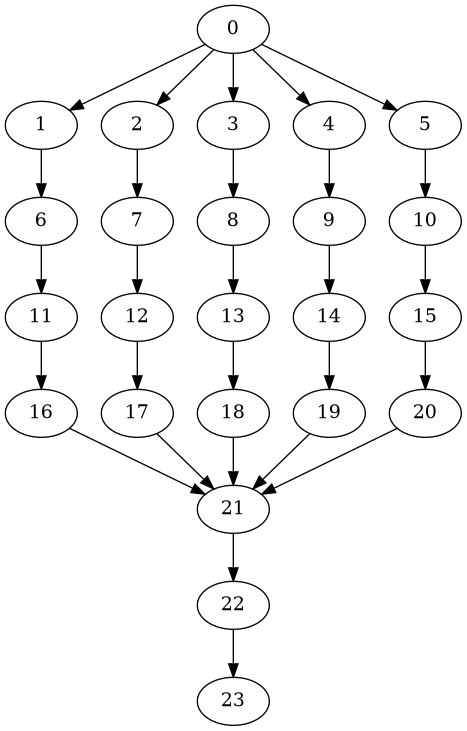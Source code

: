 @startuml

digraph test_DAG_generator {
    0;
    1;
    2;
    3;
    4;
    5;
    6;
    7;
    8;
    9;
    10;
    11;
    12;
    13;
    14;
    15;
    16;
    17;
    18;
    19;
    20;
    21;
    22;
    23;

    0 -> 1;
    0 -> 2;
    0 -> 3;
    0 -> 4;
    0 -> 5;
    1 -> 6;
    2 -> 7;
    3 -> 8;
    4 -> 9;
    5 -> 10;
    6 -> 11;
    7 -> 12;
    8 -> 13;
    9 -> 14;
    10 -> 15;
    11 -> 16;
    12 -> 17;
    13 -> 18;
    14 -> 19;
    15 -> 20;
    16 -> 21;
    17 -> 21;
    18 -> 21;
    19 -> 21;
    20 -> 21;
    21 -> 22;
    22 -> 23;
}

@enduml